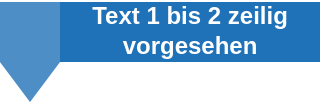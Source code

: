 <mxfile version="14.6.13" type="device"><diagram id="YZQtfbxjindd3PuS4F6t" name="Seite-1"><mxGraphModel dx="1086" dy="2135" grid="1" gridSize="10" guides="1" tooltips="1" connect="1" arrows="1" fold="1" page="1" pageScale="1" pageWidth="827" pageHeight="1169" math="0" shadow="0"><root><mxCell id="0"/><mxCell id="1" parent="0"/><mxCell id="-mr87zQ2Ws7-vDEvYRMQ-3" value="" style="group" vertex="1" connectable="0" parent="1"><mxGeometry x="40" y="-1120" width="160" height="51" as="geometry"/></mxCell><mxCell id="-mr87zQ2Ws7-vDEvYRMQ-1" value="" style="html=1;shape=mxgraph.infographic.flag;dx=30;dy=20;strokeColor=none;align=center;verticalAlign=top;fontColor=#ffffff;fontSize=12;fontStyle=1;shadow=0;spacingTop=5;fillColor=#2072B8;" vertex="1" parent="-mr87zQ2Ws7-vDEvYRMQ-3"><mxGeometry y="1" width="160" height="50" as="geometry"/></mxCell><mxCell id="-mr87zQ2Ws7-vDEvYRMQ-2" value="Text 1 bis 2 zeilig vorgesehen" style="text;html=1;strokeColor=none;fillColor=none;align=center;verticalAlign=middle;whiteSpace=wrap;rounded=0;fontColor=#FFFFFF;fontStyle=1;fontSize=12;" vertex="1" parent="-mr87zQ2Ws7-vDEvYRMQ-3"><mxGeometry x="30" width="130" height="30" as="geometry"/></mxCell></root></mxGraphModel></diagram></mxfile>